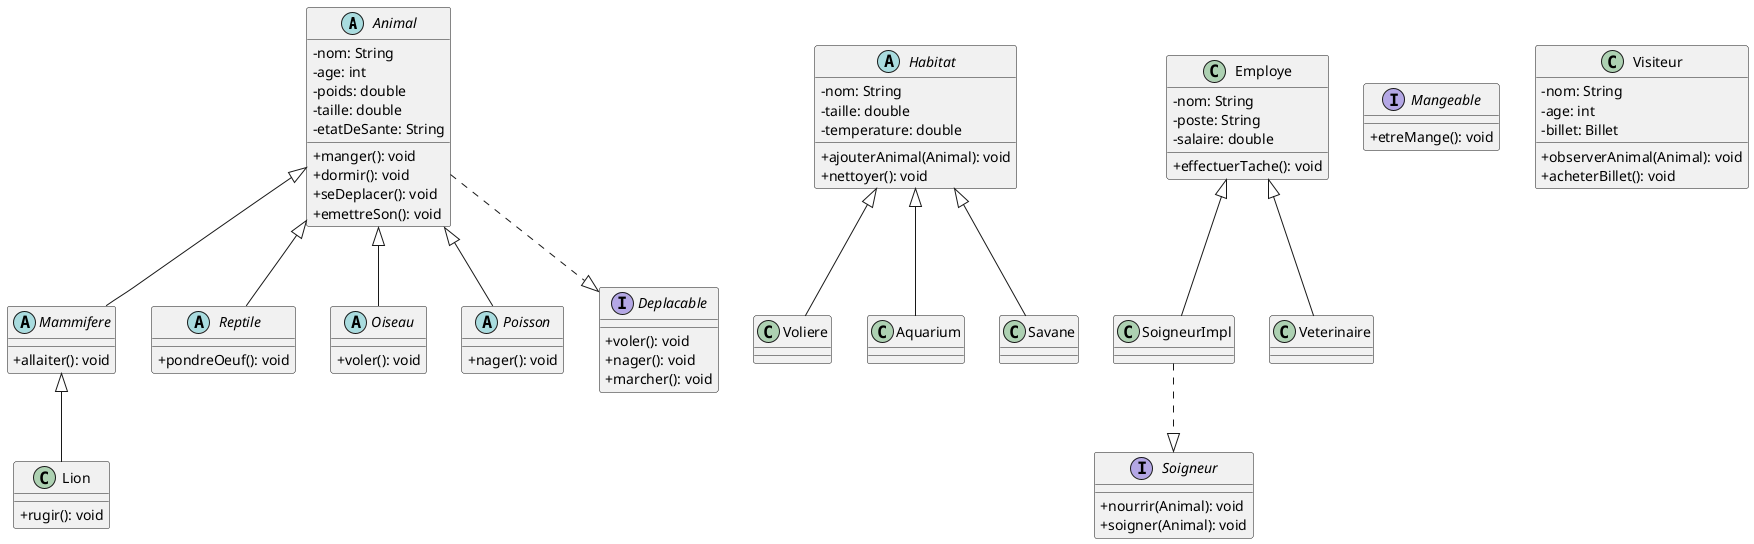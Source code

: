 @startuml
skinparam classAttributeIconSize 0

abstract class Animal {
  -nom: String
  -age: int
  -poids: double
  -taille: double
  -etatDeSante: String
  +manger(): void
  +dormir(): void
  +seDeplacer(): void
  +emettreSon(): void
}

abstract class Mammifere {
  +allaiter(): void
}

abstract class Reptile {
  +pondreOeuf(): void
}

abstract class Oiseau {
  +voler(): void
}

abstract class Poisson {
  +nager(): void
}

class Lion {
  +rugir(): void
}

abstract class Habitat {
  -nom: String
  -taille: double
  -temperature: double
  +ajouterAnimal(Animal): void
  +nettoyer(): void
}

class Voliere {
}

class Aquarium {
}

class Savane {
}

interface Soigneur {
  +nourrir(Animal): void
  +soigner(Animal): void
}

interface Deplacable {
  +voler(): void
  +nager(): void
  +marcher(): void
}

interface Mangeable {
  +etreMange(): void
}

class Employe {
  -nom: String
  -poste: String
  -salaire: double
  +effectuerTache(): void
}

class SoigneurImpl {
}

class Veterinaire {
}

class Visiteur {
  -nom: String
  -age: int
  -billet: Billet
  +observerAnimal(Animal): void
  +acheterBillet(): void
}

Animal <|-- Mammifere
Animal <|-- Reptile
Animal <|-- Oiseau
Animal <|-- Poisson
Mammifere <|-- Lion
Habitat <|-- Voliere
Habitat <|-- Aquarium
Habitat <|-- Savane
Employe <|-- SoigneurImpl
Employe <|-- Veterinaire
SoigneurImpl ..|> Soigneur
Animal ..|> Deplacable
@enduml 